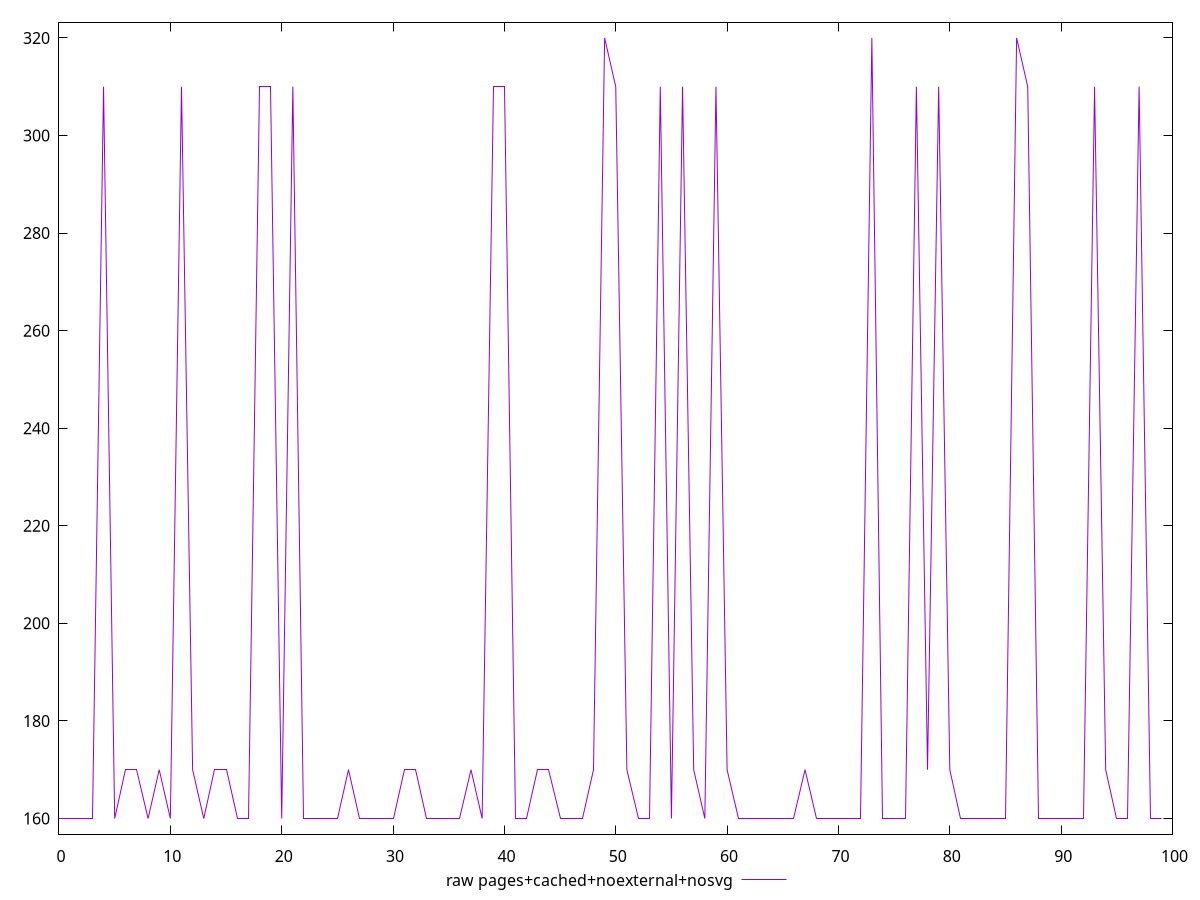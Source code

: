 $_rawPagesCachedNoexternalNosvg <<EOF
160
160
160
160
310
160
170
170
160
170
160
310
170
160
170
170
160
160
310
310
160
310
160
160
160
160
170
160
160
160
160
170
170
160
160
160
160
170
160
310
310
160
160
170
170
160
160
160
170
320
310
170
160
160
310
160
310
170
160
310
170
160
160
160
160
160
160
170
160
160
160
160
160
320
160
160
160
310
170
310
170
160
160
160
160
160
320
310
160
160
160
160
160
310
170
160
160
310
160
160
EOF
set key outside below
set terminal pngcairo
set output "report_00006_2020-11-02T20-21-41.718Z/uses-http2/pages+cached+noexternal+nosvg//raw.png"
set yrange [156.8:323.2]
plot $_rawPagesCachedNoexternalNosvg title "raw pages+cached+noexternal+nosvg" with line ,